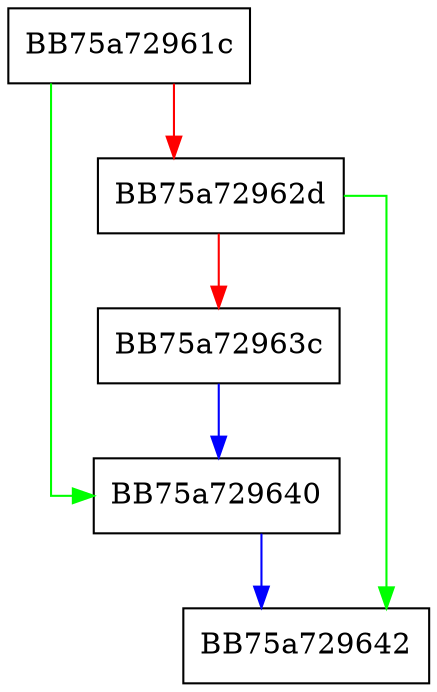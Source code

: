 digraph IsRunningWOW64 {
  node [shape="box"];
  graph [splines=ortho];
  BB75a72961c -> BB75a729640 [color="green"];
  BB75a72961c -> BB75a72962d [color="red"];
  BB75a72962d -> BB75a729642 [color="green"];
  BB75a72962d -> BB75a72963c [color="red"];
  BB75a72963c -> BB75a729640 [color="blue"];
  BB75a729640 -> BB75a729642 [color="blue"];
}